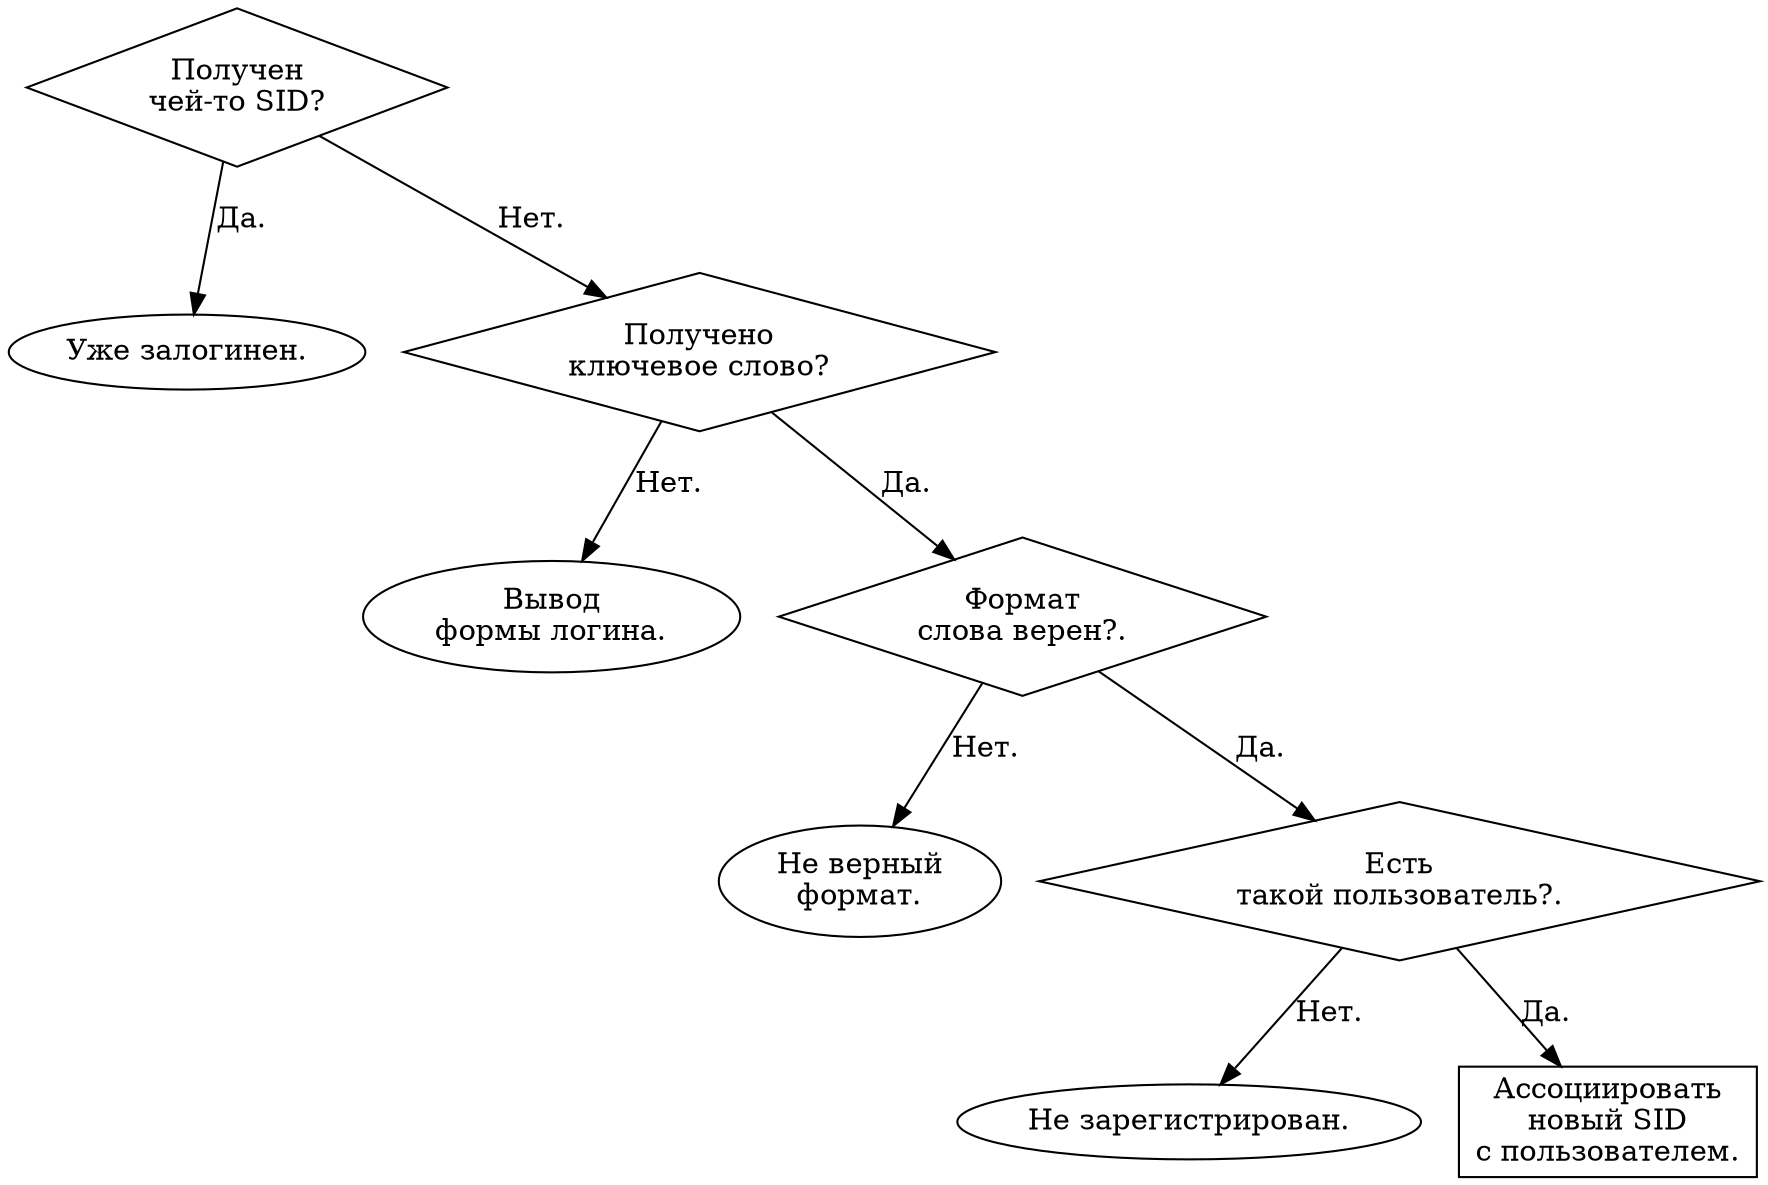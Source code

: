 digraph G
{
 "Получен\nчей-то SID?"[shape="diamond"];
 "Уже залогинен.";
 "Получено\nключевое слово?"[shape="diamond"];
 "Вывод\nформы логина.";
 "Формат\nслова верен?."[shape="diamond"];
 "Не верный\nформат.";
 "Есть\nтакой пользователь?."[shape="diamond"];
 "Не зарегистрирован.";
 "Ассоциировать\nновый SID\nс пользователем."[shape="polygon"];
 "Получен\nчей-то SID?" -> "Уже залогинен."[label="Да."];
 "Получен\nчей-то SID?" -> "Получено\nключевое слово?"[label="Нет."];
 "Получено\nключевое слово?" -> "Вывод\nформы логина."[label="Нет."];
 "Получено\nключевое слово?" -> "Формат\nслова верен?."[label="Да."];
 "Формат\nслова верен?." -> "Не верный\nформат."[label="Нет."];
 "Формат\nслова верен?." -> "Есть\nтакой пользователь?."[label="Да."];
 "Есть\nтакой пользователь?." -> "Не зарегистрирован."[label="Нет."];
 "Есть\nтакой пользователь?." -> "Ассоциировать\nновый SID\nс пользователем."[label="Да."];
}